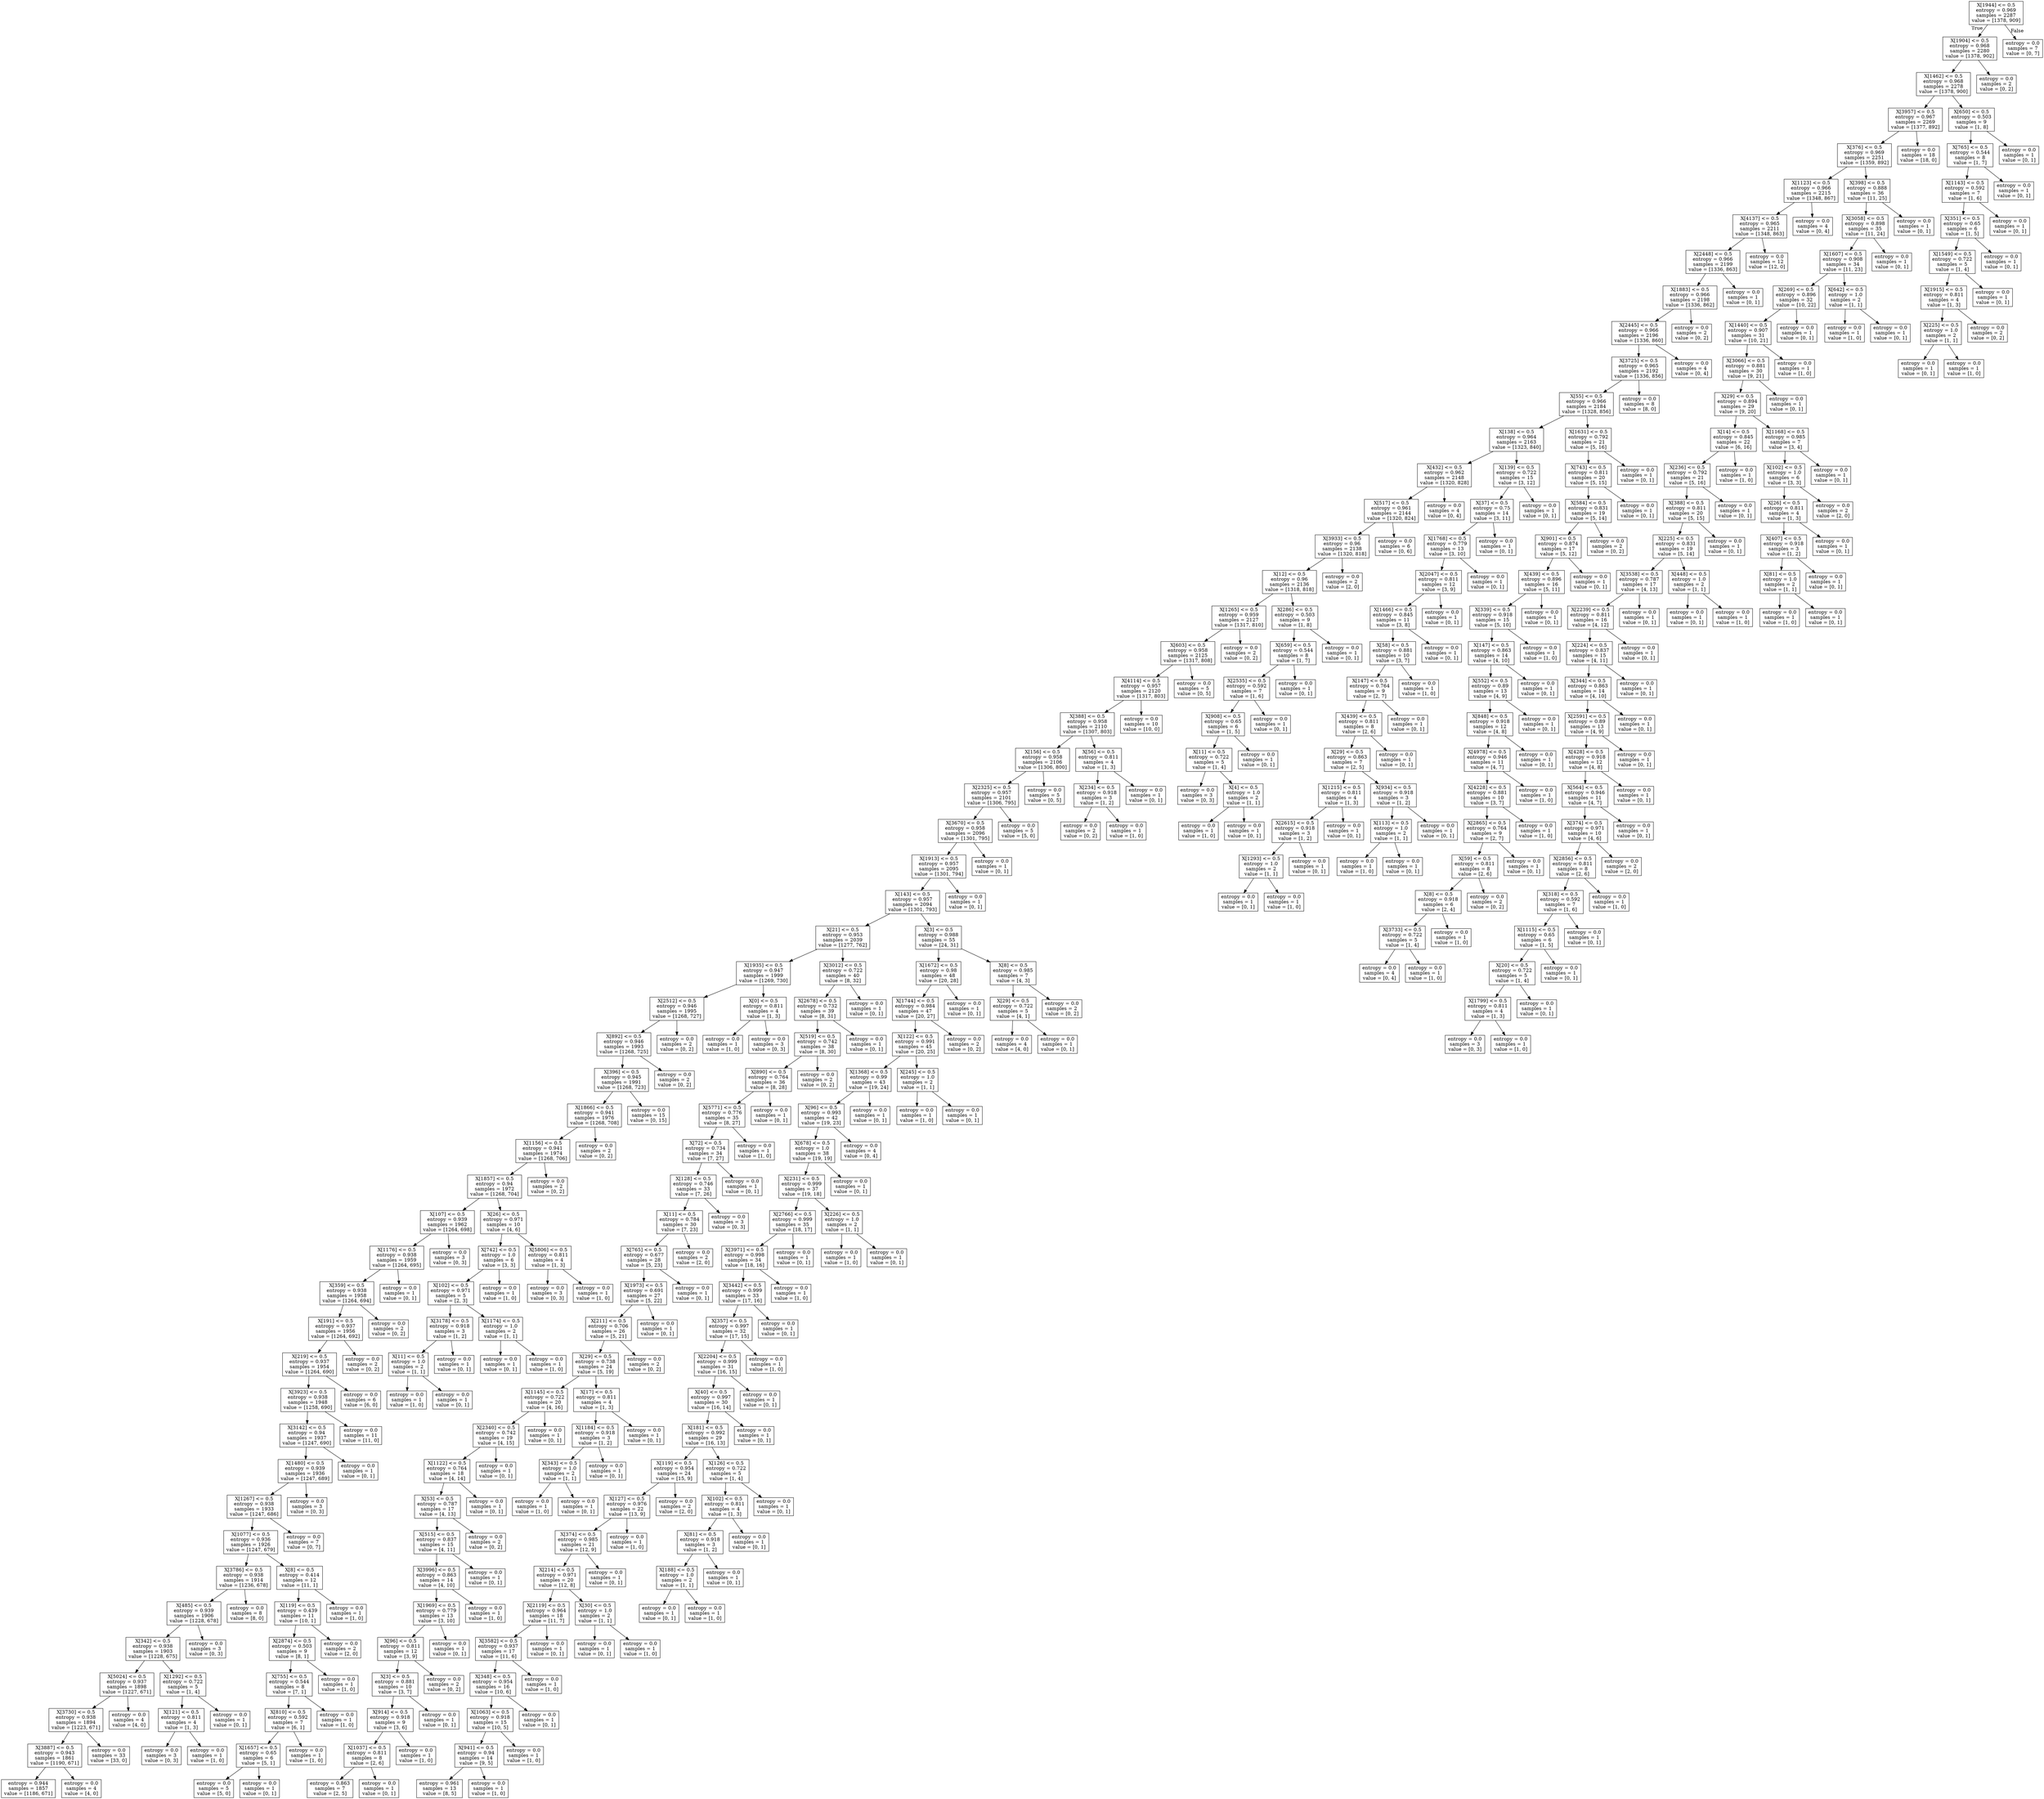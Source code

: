 digraph Tree {
node [shape=box] ;
0 [label="X[1944] <= 0.5\nentropy = 0.969\nsamples = 2287\nvalue = [1378, 909]"] ;
1 [label="X[1904] <= 0.5\nentropy = 0.968\nsamples = 2280\nvalue = [1378, 902]"] ;
0 -> 1 [labeldistance=2.5, labelangle=45, headlabel="True"] ;
2 [label="X[1462] <= 0.5\nentropy = 0.968\nsamples = 2278\nvalue = [1378, 900]"] ;
1 -> 2 ;
3 [label="X[3957] <= 0.5\nentropy = 0.967\nsamples = 2269\nvalue = [1377, 892]"] ;
2 -> 3 ;
4 [label="X[376] <= 0.5\nentropy = 0.969\nsamples = 2251\nvalue = [1359, 892]"] ;
3 -> 4 ;
5 [label="X[1123] <= 0.5\nentropy = 0.966\nsamples = 2215\nvalue = [1348, 867]"] ;
4 -> 5 ;
6 [label="X[4137] <= 0.5\nentropy = 0.965\nsamples = 2211\nvalue = [1348, 863]"] ;
5 -> 6 ;
7 [label="X[2448] <= 0.5\nentropy = 0.966\nsamples = 2199\nvalue = [1336, 863]"] ;
6 -> 7 ;
8 [label="X[1883] <= 0.5\nentropy = 0.966\nsamples = 2198\nvalue = [1336, 862]"] ;
7 -> 8 ;
9 [label="X[2445] <= 0.5\nentropy = 0.966\nsamples = 2196\nvalue = [1336, 860]"] ;
8 -> 9 ;
10 [label="X[3725] <= 0.5\nentropy = 0.965\nsamples = 2192\nvalue = [1336, 856]"] ;
9 -> 10 ;
11 [label="X[55] <= 0.5\nentropy = 0.966\nsamples = 2184\nvalue = [1328, 856]"] ;
10 -> 11 ;
12 [label="X[138] <= 0.5\nentropy = 0.964\nsamples = 2163\nvalue = [1323, 840]"] ;
11 -> 12 ;
13 [label="X[432] <= 0.5\nentropy = 0.962\nsamples = 2148\nvalue = [1320, 828]"] ;
12 -> 13 ;
14 [label="X[517] <= 0.5\nentropy = 0.961\nsamples = 2144\nvalue = [1320, 824]"] ;
13 -> 14 ;
15 [label="X[3933] <= 0.5\nentropy = 0.96\nsamples = 2138\nvalue = [1320, 818]"] ;
14 -> 15 ;
16 [label="X[12] <= 0.5\nentropy = 0.96\nsamples = 2136\nvalue = [1318, 818]"] ;
15 -> 16 ;
17 [label="X[1265] <= 0.5\nentropy = 0.959\nsamples = 2127\nvalue = [1317, 810]"] ;
16 -> 17 ;
18 [label="X[603] <= 0.5\nentropy = 0.958\nsamples = 2125\nvalue = [1317, 808]"] ;
17 -> 18 ;
19 [label="X[4114] <= 0.5\nentropy = 0.957\nsamples = 2120\nvalue = [1317, 803]"] ;
18 -> 19 ;
20 [label="X[388] <= 0.5\nentropy = 0.958\nsamples = 2110\nvalue = [1307, 803]"] ;
19 -> 20 ;
21 [label="X[156] <= 0.5\nentropy = 0.958\nsamples = 2106\nvalue = [1306, 800]"] ;
20 -> 21 ;
22 [label="X[2325] <= 0.5\nentropy = 0.957\nsamples = 2101\nvalue = [1306, 795]"] ;
21 -> 22 ;
23 [label="X[3670] <= 0.5\nentropy = 0.958\nsamples = 2096\nvalue = [1301, 795]"] ;
22 -> 23 ;
24 [label="X[1913] <= 0.5\nentropy = 0.957\nsamples = 2095\nvalue = [1301, 794]"] ;
23 -> 24 ;
25 [label="X[143] <= 0.5\nentropy = 0.957\nsamples = 2094\nvalue = [1301, 793]"] ;
24 -> 25 ;
26 [label="X[21] <= 0.5\nentropy = 0.953\nsamples = 2039\nvalue = [1277, 762]"] ;
25 -> 26 ;
27 [label="X[1935] <= 0.5\nentropy = 0.947\nsamples = 1999\nvalue = [1269, 730]"] ;
26 -> 27 ;
28 [label="X[2512] <= 0.5\nentropy = 0.946\nsamples = 1995\nvalue = [1268, 727]"] ;
27 -> 28 ;
29 [label="X[892] <= 0.5\nentropy = 0.946\nsamples = 1993\nvalue = [1268, 725]"] ;
28 -> 29 ;
30 [label="X[396] <= 0.5\nentropy = 0.945\nsamples = 1991\nvalue = [1268, 723]"] ;
29 -> 30 ;
31 [label="X[1866] <= 0.5\nentropy = 0.941\nsamples = 1976\nvalue = [1268, 708]"] ;
30 -> 31 ;
32 [label="X[1156] <= 0.5\nentropy = 0.941\nsamples = 1974\nvalue = [1268, 706]"] ;
31 -> 32 ;
33 [label="X[1857] <= 0.5\nentropy = 0.94\nsamples = 1972\nvalue = [1268, 704]"] ;
32 -> 33 ;
34 [label="X[107] <= 0.5\nentropy = 0.939\nsamples = 1962\nvalue = [1264, 698]"] ;
33 -> 34 ;
35 [label="X[1176] <= 0.5\nentropy = 0.938\nsamples = 1959\nvalue = [1264, 695]"] ;
34 -> 35 ;
36 [label="X[359] <= 0.5\nentropy = 0.938\nsamples = 1958\nvalue = [1264, 694]"] ;
35 -> 36 ;
37 [label="X[191] <= 0.5\nentropy = 0.937\nsamples = 1956\nvalue = [1264, 692]"] ;
36 -> 37 ;
38 [label="X[219] <= 0.5\nentropy = 0.937\nsamples = 1954\nvalue = [1264, 690]"] ;
37 -> 38 ;
39 [label="X[3923] <= 0.5\nentropy = 0.938\nsamples = 1948\nvalue = [1258, 690]"] ;
38 -> 39 ;
40 [label="X[3142] <= 0.5\nentropy = 0.94\nsamples = 1937\nvalue = [1247, 690]"] ;
39 -> 40 ;
41 [label="X[1480] <= 0.5\nentropy = 0.939\nsamples = 1936\nvalue = [1247, 689]"] ;
40 -> 41 ;
42 [label="X[1267] <= 0.5\nentropy = 0.938\nsamples = 1933\nvalue = [1247, 686]"] ;
41 -> 42 ;
43 [label="X[1077] <= 0.5\nentropy = 0.936\nsamples = 1926\nvalue = [1247, 679]"] ;
42 -> 43 ;
44 [label="X[3786] <= 0.5\nentropy = 0.938\nsamples = 1914\nvalue = [1236, 678]"] ;
43 -> 44 ;
45 [label="X[485] <= 0.5\nentropy = 0.939\nsamples = 1906\nvalue = [1228, 678]"] ;
44 -> 45 ;
46 [label="X[342] <= 0.5\nentropy = 0.938\nsamples = 1903\nvalue = [1228, 675]"] ;
45 -> 46 ;
47 [label="X[5024] <= 0.5\nentropy = 0.937\nsamples = 1898\nvalue = [1227, 671]"] ;
46 -> 47 ;
48 [label="X[3730] <= 0.5\nentropy = 0.938\nsamples = 1894\nvalue = [1223, 671]"] ;
47 -> 48 ;
49 [label="X[3887] <= 0.5\nentropy = 0.943\nsamples = 1861\nvalue = [1190, 671]"] ;
48 -> 49 ;
50 [label="entropy = 0.944\nsamples = 1857\nvalue = [1186, 671]"] ;
49 -> 50 ;
51 [label="entropy = 0.0\nsamples = 4\nvalue = [4, 0]"] ;
49 -> 51 ;
52 [label="entropy = 0.0\nsamples = 33\nvalue = [33, 0]"] ;
48 -> 52 ;
53 [label="entropy = 0.0\nsamples = 4\nvalue = [4, 0]"] ;
47 -> 53 ;
54 [label="X[1292] <= 0.5\nentropy = 0.722\nsamples = 5\nvalue = [1, 4]"] ;
46 -> 54 ;
55 [label="X[121] <= 0.5\nentropy = 0.811\nsamples = 4\nvalue = [1, 3]"] ;
54 -> 55 ;
56 [label="entropy = 0.0\nsamples = 3\nvalue = [0, 3]"] ;
55 -> 56 ;
57 [label="entropy = 0.0\nsamples = 1\nvalue = [1, 0]"] ;
55 -> 57 ;
58 [label="entropy = 0.0\nsamples = 1\nvalue = [0, 1]"] ;
54 -> 58 ;
59 [label="entropy = 0.0\nsamples = 3\nvalue = [0, 3]"] ;
45 -> 59 ;
60 [label="entropy = 0.0\nsamples = 8\nvalue = [8, 0]"] ;
44 -> 60 ;
61 [label="X[8] <= 0.5\nentropy = 0.414\nsamples = 12\nvalue = [11, 1]"] ;
43 -> 61 ;
62 [label="X[119] <= 0.5\nentropy = 0.439\nsamples = 11\nvalue = [10, 1]"] ;
61 -> 62 ;
63 [label="X[2874] <= 0.5\nentropy = 0.503\nsamples = 9\nvalue = [8, 1]"] ;
62 -> 63 ;
64 [label="X[755] <= 0.5\nentropy = 0.544\nsamples = 8\nvalue = [7, 1]"] ;
63 -> 64 ;
65 [label="X[810] <= 0.5\nentropy = 0.592\nsamples = 7\nvalue = [6, 1]"] ;
64 -> 65 ;
66 [label="X[1657] <= 0.5\nentropy = 0.65\nsamples = 6\nvalue = [5, 1]"] ;
65 -> 66 ;
67 [label="entropy = 0.0\nsamples = 5\nvalue = [5, 0]"] ;
66 -> 67 ;
68 [label="entropy = 0.0\nsamples = 1\nvalue = [0, 1]"] ;
66 -> 68 ;
69 [label="entropy = 0.0\nsamples = 1\nvalue = [1, 0]"] ;
65 -> 69 ;
70 [label="entropy = 0.0\nsamples = 1\nvalue = [1, 0]"] ;
64 -> 70 ;
71 [label="entropy = 0.0\nsamples = 1\nvalue = [1, 0]"] ;
63 -> 71 ;
72 [label="entropy = 0.0\nsamples = 2\nvalue = [2, 0]"] ;
62 -> 72 ;
73 [label="entropy = 0.0\nsamples = 1\nvalue = [1, 0]"] ;
61 -> 73 ;
74 [label="entropy = 0.0\nsamples = 7\nvalue = [0, 7]"] ;
42 -> 74 ;
75 [label="entropy = 0.0\nsamples = 3\nvalue = [0, 3]"] ;
41 -> 75 ;
76 [label="entropy = 0.0\nsamples = 1\nvalue = [0, 1]"] ;
40 -> 76 ;
77 [label="entropy = 0.0\nsamples = 11\nvalue = [11, 0]"] ;
39 -> 77 ;
78 [label="entropy = 0.0\nsamples = 6\nvalue = [6, 0]"] ;
38 -> 78 ;
79 [label="entropy = 0.0\nsamples = 2\nvalue = [0, 2]"] ;
37 -> 79 ;
80 [label="entropy = 0.0\nsamples = 2\nvalue = [0, 2]"] ;
36 -> 80 ;
81 [label="entropy = 0.0\nsamples = 1\nvalue = [0, 1]"] ;
35 -> 81 ;
82 [label="entropy = 0.0\nsamples = 3\nvalue = [0, 3]"] ;
34 -> 82 ;
83 [label="X[26] <= 0.5\nentropy = 0.971\nsamples = 10\nvalue = [4, 6]"] ;
33 -> 83 ;
84 [label="X[742] <= 0.5\nentropy = 1.0\nsamples = 6\nvalue = [3, 3]"] ;
83 -> 84 ;
85 [label="X[102] <= 0.5\nentropy = 0.971\nsamples = 5\nvalue = [2, 3]"] ;
84 -> 85 ;
86 [label="X[3178] <= 0.5\nentropy = 0.918\nsamples = 3\nvalue = [1, 2]"] ;
85 -> 86 ;
87 [label="X[11] <= 0.5\nentropy = 1.0\nsamples = 2\nvalue = [1, 1]"] ;
86 -> 87 ;
88 [label="entropy = 0.0\nsamples = 1\nvalue = [1, 0]"] ;
87 -> 88 ;
89 [label="entropy = 0.0\nsamples = 1\nvalue = [0, 1]"] ;
87 -> 89 ;
90 [label="entropy = 0.0\nsamples = 1\nvalue = [0, 1]"] ;
86 -> 90 ;
91 [label="X[1174] <= 0.5\nentropy = 1.0\nsamples = 2\nvalue = [1, 1]"] ;
85 -> 91 ;
92 [label="entropy = 0.0\nsamples = 1\nvalue = [0, 1]"] ;
91 -> 92 ;
93 [label="entropy = 0.0\nsamples = 1\nvalue = [1, 0]"] ;
91 -> 93 ;
94 [label="entropy = 0.0\nsamples = 1\nvalue = [1, 0]"] ;
84 -> 94 ;
95 [label="X[5806] <= 0.5\nentropy = 0.811\nsamples = 4\nvalue = [1, 3]"] ;
83 -> 95 ;
96 [label="entropy = 0.0\nsamples = 3\nvalue = [0, 3]"] ;
95 -> 96 ;
97 [label="entropy = 0.0\nsamples = 1\nvalue = [1, 0]"] ;
95 -> 97 ;
98 [label="entropy = 0.0\nsamples = 2\nvalue = [0, 2]"] ;
32 -> 98 ;
99 [label="entropy = 0.0\nsamples = 2\nvalue = [0, 2]"] ;
31 -> 99 ;
100 [label="entropy = 0.0\nsamples = 15\nvalue = [0, 15]"] ;
30 -> 100 ;
101 [label="entropy = 0.0\nsamples = 2\nvalue = [0, 2]"] ;
29 -> 101 ;
102 [label="entropy = 0.0\nsamples = 2\nvalue = [0, 2]"] ;
28 -> 102 ;
103 [label="X[0] <= 0.5\nentropy = 0.811\nsamples = 4\nvalue = [1, 3]"] ;
27 -> 103 ;
104 [label="entropy = 0.0\nsamples = 1\nvalue = [1, 0]"] ;
103 -> 104 ;
105 [label="entropy = 0.0\nsamples = 3\nvalue = [0, 3]"] ;
103 -> 105 ;
106 [label="X[3012] <= 0.5\nentropy = 0.722\nsamples = 40\nvalue = [8, 32]"] ;
26 -> 106 ;
107 [label="X[2678] <= 0.5\nentropy = 0.732\nsamples = 39\nvalue = [8, 31]"] ;
106 -> 107 ;
108 [label="X[519] <= 0.5\nentropy = 0.742\nsamples = 38\nvalue = [8, 30]"] ;
107 -> 108 ;
109 [label="X[890] <= 0.5\nentropy = 0.764\nsamples = 36\nvalue = [8, 28]"] ;
108 -> 109 ;
110 [label="X[5771] <= 0.5\nentropy = 0.776\nsamples = 35\nvalue = [8, 27]"] ;
109 -> 110 ;
111 [label="X[72] <= 0.5\nentropy = 0.734\nsamples = 34\nvalue = [7, 27]"] ;
110 -> 111 ;
112 [label="X[128] <= 0.5\nentropy = 0.746\nsamples = 33\nvalue = [7, 26]"] ;
111 -> 112 ;
113 [label="X[11] <= 0.5\nentropy = 0.784\nsamples = 30\nvalue = [7, 23]"] ;
112 -> 113 ;
114 [label="X[765] <= 0.5\nentropy = 0.677\nsamples = 28\nvalue = [5, 23]"] ;
113 -> 114 ;
115 [label="X[1973] <= 0.5\nentropy = 0.691\nsamples = 27\nvalue = [5, 22]"] ;
114 -> 115 ;
116 [label="X[211] <= 0.5\nentropy = 0.706\nsamples = 26\nvalue = [5, 21]"] ;
115 -> 116 ;
117 [label="X[29] <= 0.5\nentropy = 0.738\nsamples = 24\nvalue = [5, 19]"] ;
116 -> 117 ;
118 [label="X[1145] <= 0.5\nentropy = 0.722\nsamples = 20\nvalue = [4, 16]"] ;
117 -> 118 ;
119 [label="X[2340] <= 0.5\nentropy = 0.742\nsamples = 19\nvalue = [4, 15]"] ;
118 -> 119 ;
120 [label="X[1122] <= 0.5\nentropy = 0.764\nsamples = 18\nvalue = [4, 14]"] ;
119 -> 120 ;
121 [label="X[53] <= 0.5\nentropy = 0.787\nsamples = 17\nvalue = [4, 13]"] ;
120 -> 121 ;
122 [label="X[515] <= 0.5\nentropy = 0.837\nsamples = 15\nvalue = [4, 11]"] ;
121 -> 122 ;
123 [label="X[3996] <= 0.5\nentropy = 0.863\nsamples = 14\nvalue = [4, 10]"] ;
122 -> 123 ;
124 [label="X[1969] <= 0.5\nentropy = 0.779\nsamples = 13\nvalue = [3, 10]"] ;
123 -> 124 ;
125 [label="X[96] <= 0.5\nentropy = 0.811\nsamples = 12\nvalue = [3, 9]"] ;
124 -> 125 ;
126 [label="X[3] <= 0.5\nentropy = 0.881\nsamples = 10\nvalue = [3, 7]"] ;
125 -> 126 ;
127 [label="X[914] <= 0.5\nentropy = 0.918\nsamples = 9\nvalue = [3, 6]"] ;
126 -> 127 ;
128 [label="X[1037] <= 0.5\nentropy = 0.811\nsamples = 8\nvalue = [2, 6]"] ;
127 -> 128 ;
129 [label="entropy = 0.863\nsamples = 7\nvalue = [2, 5]"] ;
128 -> 129 ;
130 [label="entropy = 0.0\nsamples = 1\nvalue = [0, 1]"] ;
128 -> 130 ;
131 [label="entropy = 0.0\nsamples = 1\nvalue = [1, 0]"] ;
127 -> 131 ;
132 [label="entropy = 0.0\nsamples = 1\nvalue = [0, 1]"] ;
126 -> 132 ;
133 [label="entropy = 0.0\nsamples = 2\nvalue = [0, 2]"] ;
125 -> 133 ;
134 [label="entropy = 0.0\nsamples = 1\nvalue = [0, 1]"] ;
124 -> 134 ;
135 [label="entropy = 0.0\nsamples = 1\nvalue = [1, 0]"] ;
123 -> 135 ;
136 [label="entropy = 0.0\nsamples = 1\nvalue = [0, 1]"] ;
122 -> 136 ;
137 [label="entropy = 0.0\nsamples = 2\nvalue = [0, 2]"] ;
121 -> 137 ;
138 [label="entropy = 0.0\nsamples = 1\nvalue = [0, 1]"] ;
120 -> 138 ;
139 [label="entropy = 0.0\nsamples = 1\nvalue = [0, 1]"] ;
119 -> 139 ;
140 [label="entropy = 0.0\nsamples = 1\nvalue = [0, 1]"] ;
118 -> 140 ;
141 [label="X[17] <= 0.5\nentropy = 0.811\nsamples = 4\nvalue = [1, 3]"] ;
117 -> 141 ;
142 [label="X[1184] <= 0.5\nentropy = 0.918\nsamples = 3\nvalue = [1, 2]"] ;
141 -> 142 ;
143 [label="X[343] <= 0.5\nentropy = 1.0\nsamples = 2\nvalue = [1, 1]"] ;
142 -> 143 ;
144 [label="entropy = 0.0\nsamples = 1\nvalue = [1, 0]"] ;
143 -> 144 ;
145 [label="entropy = 0.0\nsamples = 1\nvalue = [0, 1]"] ;
143 -> 145 ;
146 [label="entropy = 0.0\nsamples = 1\nvalue = [0, 1]"] ;
142 -> 146 ;
147 [label="entropy = 0.0\nsamples = 1\nvalue = [0, 1]"] ;
141 -> 147 ;
148 [label="entropy = 0.0\nsamples = 2\nvalue = [0, 2]"] ;
116 -> 148 ;
149 [label="entropy = 0.0\nsamples = 1\nvalue = [0, 1]"] ;
115 -> 149 ;
150 [label="entropy = 0.0\nsamples = 1\nvalue = [0, 1]"] ;
114 -> 150 ;
151 [label="entropy = 0.0\nsamples = 2\nvalue = [2, 0]"] ;
113 -> 151 ;
152 [label="entropy = 0.0\nsamples = 3\nvalue = [0, 3]"] ;
112 -> 152 ;
153 [label="entropy = 0.0\nsamples = 1\nvalue = [0, 1]"] ;
111 -> 153 ;
154 [label="entropy = 0.0\nsamples = 1\nvalue = [1, 0]"] ;
110 -> 154 ;
155 [label="entropy = 0.0\nsamples = 1\nvalue = [0, 1]"] ;
109 -> 155 ;
156 [label="entropy = 0.0\nsamples = 2\nvalue = [0, 2]"] ;
108 -> 156 ;
157 [label="entropy = 0.0\nsamples = 1\nvalue = [0, 1]"] ;
107 -> 157 ;
158 [label="entropy = 0.0\nsamples = 1\nvalue = [0, 1]"] ;
106 -> 158 ;
159 [label="X[3] <= 0.5\nentropy = 0.988\nsamples = 55\nvalue = [24, 31]"] ;
25 -> 159 ;
160 [label="X[1672] <= 0.5\nentropy = 0.98\nsamples = 48\nvalue = [20, 28]"] ;
159 -> 160 ;
161 [label="X[1744] <= 0.5\nentropy = 0.984\nsamples = 47\nvalue = [20, 27]"] ;
160 -> 161 ;
162 [label="X[122] <= 0.5\nentropy = 0.991\nsamples = 45\nvalue = [20, 25]"] ;
161 -> 162 ;
163 [label="X[1368] <= 0.5\nentropy = 0.99\nsamples = 43\nvalue = [19, 24]"] ;
162 -> 163 ;
164 [label="X[96] <= 0.5\nentropy = 0.993\nsamples = 42\nvalue = [19, 23]"] ;
163 -> 164 ;
165 [label="X[678] <= 0.5\nentropy = 1.0\nsamples = 38\nvalue = [19, 19]"] ;
164 -> 165 ;
166 [label="X[231] <= 0.5\nentropy = 0.999\nsamples = 37\nvalue = [19, 18]"] ;
165 -> 166 ;
167 [label="X[2766] <= 0.5\nentropy = 0.999\nsamples = 35\nvalue = [18, 17]"] ;
166 -> 167 ;
168 [label="X[3971] <= 0.5\nentropy = 0.998\nsamples = 34\nvalue = [18, 16]"] ;
167 -> 168 ;
169 [label="X[3442] <= 0.5\nentropy = 0.999\nsamples = 33\nvalue = [17, 16]"] ;
168 -> 169 ;
170 [label="X[357] <= 0.5\nentropy = 0.997\nsamples = 32\nvalue = [17, 15]"] ;
169 -> 170 ;
171 [label="X[2204] <= 0.5\nentropy = 0.999\nsamples = 31\nvalue = [16, 15]"] ;
170 -> 171 ;
172 [label="X[40] <= 0.5\nentropy = 0.997\nsamples = 30\nvalue = [16, 14]"] ;
171 -> 172 ;
173 [label="X[181] <= 0.5\nentropy = 0.992\nsamples = 29\nvalue = [16, 13]"] ;
172 -> 173 ;
174 [label="X[119] <= 0.5\nentropy = 0.954\nsamples = 24\nvalue = [15, 9]"] ;
173 -> 174 ;
175 [label="X[127] <= 0.5\nentropy = 0.976\nsamples = 22\nvalue = [13, 9]"] ;
174 -> 175 ;
176 [label="X[374] <= 0.5\nentropy = 0.985\nsamples = 21\nvalue = [12, 9]"] ;
175 -> 176 ;
177 [label="X[214] <= 0.5\nentropy = 0.971\nsamples = 20\nvalue = [12, 8]"] ;
176 -> 177 ;
178 [label="X[2119] <= 0.5\nentropy = 0.964\nsamples = 18\nvalue = [11, 7]"] ;
177 -> 178 ;
179 [label="X[3582] <= 0.5\nentropy = 0.937\nsamples = 17\nvalue = [11, 6]"] ;
178 -> 179 ;
180 [label="X[348] <= 0.5\nentropy = 0.954\nsamples = 16\nvalue = [10, 6]"] ;
179 -> 180 ;
181 [label="X[1063] <= 0.5\nentropy = 0.918\nsamples = 15\nvalue = [10, 5]"] ;
180 -> 181 ;
182 [label="X[941] <= 0.5\nentropy = 0.94\nsamples = 14\nvalue = [9, 5]"] ;
181 -> 182 ;
183 [label="entropy = 0.961\nsamples = 13\nvalue = [8, 5]"] ;
182 -> 183 ;
184 [label="entropy = 0.0\nsamples = 1\nvalue = [1, 0]"] ;
182 -> 184 ;
185 [label="entropy = 0.0\nsamples = 1\nvalue = [1, 0]"] ;
181 -> 185 ;
186 [label="entropy = 0.0\nsamples = 1\nvalue = [0, 1]"] ;
180 -> 186 ;
187 [label="entropy = 0.0\nsamples = 1\nvalue = [1, 0]"] ;
179 -> 187 ;
188 [label="entropy = 0.0\nsamples = 1\nvalue = [0, 1]"] ;
178 -> 188 ;
189 [label="X[30] <= 0.5\nentropy = 1.0\nsamples = 2\nvalue = [1, 1]"] ;
177 -> 189 ;
190 [label="entropy = 0.0\nsamples = 1\nvalue = [0, 1]"] ;
189 -> 190 ;
191 [label="entropy = 0.0\nsamples = 1\nvalue = [1, 0]"] ;
189 -> 191 ;
192 [label="entropy = 0.0\nsamples = 1\nvalue = [0, 1]"] ;
176 -> 192 ;
193 [label="entropy = 0.0\nsamples = 1\nvalue = [1, 0]"] ;
175 -> 193 ;
194 [label="entropy = 0.0\nsamples = 2\nvalue = [2, 0]"] ;
174 -> 194 ;
195 [label="X[126] <= 0.5\nentropy = 0.722\nsamples = 5\nvalue = [1, 4]"] ;
173 -> 195 ;
196 [label="X[102] <= 0.5\nentropy = 0.811\nsamples = 4\nvalue = [1, 3]"] ;
195 -> 196 ;
197 [label="X[81] <= 0.5\nentropy = 0.918\nsamples = 3\nvalue = [1, 2]"] ;
196 -> 197 ;
198 [label="X[188] <= 0.5\nentropy = 1.0\nsamples = 2\nvalue = [1, 1]"] ;
197 -> 198 ;
199 [label="entropy = 0.0\nsamples = 1\nvalue = [0, 1]"] ;
198 -> 199 ;
200 [label="entropy = 0.0\nsamples = 1\nvalue = [1, 0]"] ;
198 -> 200 ;
201 [label="entropy = 0.0\nsamples = 1\nvalue = [0, 1]"] ;
197 -> 201 ;
202 [label="entropy = 0.0\nsamples = 1\nvalue = [0, 1]"] ;
196 -> 202 ;
203 [label="entropy = 0.0\nsamples = 1\nvalue = [0, 1]"] ;
195 -> 203 ;
204 [label="entropy = 0.0\nsamples = 1\nvalue = [0, 1]"] ;
172 -> 204 ;
205 [label="entropy = 0.0\nsamples = 1\nvalue = [0, 1]"] ;
171 -> 205 ;
206 [label="entropy = 0.0\nsamples = 1\nvalue = [1, 0]"] ;
170 -> 206 ;
207 [label="entropy = 0.0\nsamples = 1\nvalue = [0, 1]"] ;
169 -> 207 ;
208 [label="entropy = 0.0\nsamples = 1\nvalue = [1, 0]"] ;
168 -> 208 ;
209 [label="entropy = 0.0\nsamples = 1\nvalue = [0, 1]"] ;
167 -> 209 ;
210 [label="X[226] <= 0.5\nentropy = 1.0\nsamples = 2\nvalue = [1, 1]"] ;
166 -> 210 ;
211 [label="entropy = 0.0\nsamples = 1\nvalue = [1, 0]"] ;
210 -> 211 ;
212 [label="entropy = 0.0\nsamples = 1\nvalue = [0, 1]"] ;
210 -> 212 ;
213 [label="entropy = 0.0\nsamples = 1\nvalue = [0, 1]"] ;
165 -> 213 ;
214 [label="entropy = 0.0\nsamples = 4\nvalue = [0, 4]"] ;
164 -> 214 ;
215 [label="entropy = 0.0\nsamples = 1\nvalue = [0, 1]"] ;
163 -> 215 ;
216 [label="X[245] <= 0.5\nentropy = 1.0\nsamples = 2\nvalue = [1, 1]"] ;
162 -> 216 ;
217 [label="entropy = 0.0\nsamples = 1\nvalue = [1, 0]"] ;
216 -> 217 ;
218 [label="entropy = 0.0\nsamples = 1\nvalue = [0, 1]"] ;
216 -> 218 ;
219 [label="entropy = 0.0\nsamples = 2\nvalue = [0, 2]"] ;
161 -> 219 ;
220 [label="entropy = 0.0\nsamples = 1\nvalue = [0, 1]"] ;
160 -> 220 ;
221 [label="X[8] <= 0.5\nentropy = 0.985\nsamples = 7\nvalue = [4, 3]"] ;
159 -> 221 ;
222 [label="X[29] <= 0.5\nentropy = 0.722\nsamples = 5\nvalue = [4, 1]"] ;
221 -> 222 ;
223 [label="entropy = 0.0\nsamples = 4\nvalue = [4, 0]"] ;
222 -> 223 ;
224 [label="entropy = 0.0\nsamples = 1\nvalue = [0, 1]"] ;
222 -> 224 ;
225 [label="entropy = 0.0\nsamples = 2\nvalue = [0, 2]"] ;
221 -> 225 ;
226 [label="entropy = 0.0\nsamples = 1\nvalue = [0, 1]"] ;
24 -> 226 ;
227 [label="entropy = 0.0\nsamples = 1\nvalue = [0, 1]"] ;
23 -> 227 ;
228 [label="entropy = 0.0\nsamples = 5\nvalue = [5, 0]"] ;
22 -> 228 ;
229 [label="entropy = 0.0\nsamples = 5\nvalue = [0, 5]"] ;
21 -> 229 ;
230 [label="X[56] <= 0.5\nentropy = 0.811\nsamples = 4\nvalue = [1, 3]"] ;
20 -> 230 ;
231 [label="X[234] <= 0.5\nentropy = 0.918\nsamples = 3\nvalue = [1, 2]"] ;
230 -> 231 ;
232 [label="entropy = 0.0\nsamples = 2\nvalue = [0, 2]"] ;
231 -> 232 ;
233 [label="entropy = 0.0\nsamples = 1\nvalue = [1, 0]"] ;
231 -> 233 ;
234 [label="entropy = 0.0\nsamples = 1\nvalue = [0, 1]"] ;
230 -> 234 ;
235 [label="entropy = 0.0\nsamples = 10\nvalue = [10, 0]"] ;
19 -> 235 ;
236 [label="entropy = 0.0\nsamples = 5\nvalue = [0, 5]"] ;
18 -> 236 ;
237 [label="entropy = 0.0\nsamples = 2\nvalue = [0, 2]"] ;
17 -> 237 ;
238 [label="X[286] <= 0.5\nentropy = 0.503\nsamples = 9\nvalue = [1, 8]"] ;
16 -> 238 ;
239 [label="X[659] <= 0.5\nentropy = 0.544\nsamples = 8\nvalue = [1, 7]"] ;
238 -> 239 ;
240 [label="X[2535] <= 0.5\nentropy = 0.592\nsamples = 7\nvalue = [1, 6]"] ;
239 -> 240 ;
241 [label="X[908] <= 0.5\nentropy = 0.65\nsamples = 6\nvalue = [1, 5]"] ;
240 -> 241 ;
242 [label="X[11] <= 0.5\nentropy = 0.722\nsamples = 5\nvalue = [1, 4]"] ;
241 -> 242 ;
243 [label="entropy = 0.0\nsamples = 3\nvalue = [0, 3]"] ;
242 -> 243 ;
244 [label="X[4] <= 0.5\nentropy = 1.0\nsamples = 2\nvalue = [1, 1]"] ;
242 -> 244 ;
245 [label="entropy = 0.0\nsamples = 1\nvalue = [1, 0]"] ;
244 -> 245 ;
246 [label="entropy = 0.0\nsamples = 1\nvalue = [0, 1]"] ;
244 -> 246 ;
247 [label="entropy = 0.0\nsamples = 1\nvalue = [0, 1]"] ;
241 -> 247 ;
248 [label="entropy = 0.0\nsamples = 1\nvalue = [0, 1]"] ;
240 -> 248 ;
249 [label="entropy = 0.0\nsamples = 1\nvalue = [0, 1]"] ;
239 -> 249 ;
250 [label="entropy = 0.0\nsamples = 1\nvalue = [0, 1]"] ;
238 -> 250 ;
251 [label="entropy = 0.0\nsamples = 2\nvalue = [2, 0]"] ;
15 -> 251 ;
252 [label="entropy = 0.0\nsamples = 6\nvalue = [0, 6]"] ;
14 -> 252 ;
253 [label="entropy = 0.0\nsamples = 4\nvalue = [0, 4]"] ;
13 -> 253 ;
254 [label="X[139] <= 0.5\nentropy = 0.722\nsamples = 15\nvalue = [3, 12]"] ;
12 -> 254 ;
255 [label="X[37] <= 0.5\nentropy = 0.75\nsamples = 14\nvalue = [3, 11]"] ;
254 -> 255 ;
256 [label="X[1768] <= 0.5\nentropy = 0.779\nsamples = 13\nvalue = [3, 10]"] ;
255 -> 256 ;
257 [label="X[2047] <= 0.5\nentropy = 0.811\nsamples = 12\nvalue = [3, 9]"] ;
256 -> 257 ;
258 [label="X[1466] <= 0.5\nentropy = 0.845\nsamples = 11\nvalue = [3, 8]"] ;
257 -> 258 ;
259 [label="X[58] <= 0.5\nentropy = 0.881\nsamples = 10\nvalue = [3, 7]"] ;
258 -> 259 ;
260 [label="X[147] <= 0.5\nentropy = 0.764\nsamples = 9\nvalue = [2, 7]"] ;
259 -> 260 ;
261 [label="X[439] <= 0.5\nentropy = 0.811\nsamples = 8\nvalue = [2, 6]"] ;
260 -> 261 ;
262 [label="X[29] <= 0.5\nentropy = 0.863\nsamples = 7\nvalue = [2, 5]"] ;
261 -> 262 ;
263 [label="X[1215] <= 0.5\nentropy = 0.811\nsamples = 4\nvalue = [1, 3]"] ;
262 -> 263 ;
264 [label="X[2615] <= 0.5\nentropy = 0.918\nsamples = 3\nvalue = [1, 2]"] ;
263 -> 264 ;
265 [label="X[1293] <= 0.5\nentropy = 1.0\nsamples = 2\nvalue = [1, 1]"] ;
264 -> 265 ;
266 [label="entropy = 0.0\nsamples = 1\nvalue = [0, 1]"] ;
265 -> 266 ;
267 [label="entropy = 0.0\nsamples = 1\nvalue = [1, 0]"] ;
265 -> 267 ;
268 [label="entropy = 0.0\nsamples = 1\nvalue = [0, 1]"] ;
264 -> 268 ;
269 [label="entropy = 0.0\nsamples = 1\nvalue = [0, 1]"] ;
263 -> 269 ;
270 [label="X[934] <= 0.5\nentropy = 0.918\nsamples = 3\nvalue = [1, 2]"] ;
262 -> 270 ;
271 [label="X[113] <= 0.5\nentropy = 1.0\nsamples = 2\nvalue = [1, 1]"] ;
270 -> 271 ;
272 [label="entropy = 0.0\nsamples = 1\nvalue = [1, 0]"] ;
271 -> 272 ;
273 [label="entropy = 0.0\nsamples = 1\nvalue = [0, 1]"] ;
271 -> 273 ;
274 [label="entropy = 0.0\nsamples = 1\nvalue = [0, 1]"] ;
270 -> 274 ;
275 [label="entropy = 0.0\nsamples = 1\nvalue = [0, 1]"] ;
261 -> 275 ;
276 [label="entropy = 0.0\nsamples = 1\nvalue = [0, 1]"] ;
260 -> 276 ;
277 [label="entropy = 0.0\nsamples = 1\nvalue = [1, 0]"] ;
259 -> 277 ;
278 [label="entropy = 0.0\nsamples = 1\nvalue = [0, 1]"] ;
258 -> 278 ;
279 [label="entropy = 0.0\nsamples = 1\nvalue = [0, 1]"] ;
257 -> 279 ;
280 [label="entropy = 0.0\nsamples = 1\nvalue = [0, 1]"] ;
256 -> 280 ;
281 [label="entropy = 0.0\nsamples = 1\nvalue = [0, 1]"] ;
255 -> 281 ;
282 [label="entropy = 0.0\nsamples = 1\nvalue = [0, 1]"] ;
254 -> 282 ;
283 [label="X[1631] <= 0.5\nentropy = 0.792\nsamples = 21\nvalue = [5, 16]"] ;
11 -> 283 ;
284 [label="X[743] <= 0.5\nentropy = 0.811\nsamples = 20\nvalue = [5, 15]"] ;
283 -> 284 ;
285 [label="X[584] <= 0.5\nentropy = 0.831\nsamples = 19\nvalue = [5, 14]"] ;
284 -> 285 ;
286 [label="X[901] <= 0.5\nentropy = 0.874\nsamples = 17\nvalue = [5, 12]"] ;
285 -> 286 ;
287 [label="X[439] <= 0.5\nentropy = 0.896\nsamples = 16\nvalue = [5, 11]"] ;
286 -> 287 ;
288 [label="X[339] <= 0.5\nentropy = 0.918\nsamples = 15\nvalue = [5, 10]"] ;
287 -> 288 ;
289 [label="X[147] <= 0.5\nentropy = 0.863\nsamples = 14\nvalue = [4, 10]"] ;
288 -> 289 ;
290 [label="X[552] <= 0.5\nentropy = 0.89\nsamples = 13\nvalue = [4, 9]"] ;
289 -> 290 ;
291 [label="X[848] <= 0.5\nentropy = 0.918\nsamples = 12\nvalue = [4, 8]"] ;
290 -> 291 ;
292 [label="X[4978] <= 0.5\nentropy = 0.946\nsamples = 11\nvalue = [4, 7]"] ;
291 -> 292 ;
293 [label="X[4228] <= 0.5\nentropy = 0.881\nsamples = 10\nvalue = [3, 7]"] ;
292 -> 293 ;
294 [label="X[2865] <= 0.5\nentropy = 0.764\nsamples = 9\nvalue = [2, 7]"] ;
293 -> 294 ;
295 [label="X[59] <= 0.5\nentropy = 0.811\nsamples = 8\nvalue = [2, 6]"] ;
294 -> 295 ;
296 [label="X[8] <= 0.5\nentropy = 0.918\nsamples = 6\nvalue = [2, 4]"] ;
295 -> 296 ;
297 [label="X[3733] <= 0.5\nentropy = 0.722\nsamples = 5\nvalue = [1, 4]"] ;
296 -> 297 ;
298 [label="entropy = 0.0\nsamples = 4\nvalue = [0, 4]"] ;
297 -> 298 ;
299 [label="entropy = 0.0\nsamples = 1\nvalue = [1, 0]"] ;
297 -> 299 ;
300 [label="entropy = 0.0\nsamples = 1\nvalue = [1, 0]"] ;
296 -> 300 ;
301 [label="entropy = 0.0\nsamples = 2\nvalue = [0, 2]"] ;
295 -> 301 ;
302 [label="entropy = 0.0\nsamples = 1\nvalue = [0, 1]"] ;
294 -> 302 ;
303 [label="entropy = 0.0\nsamples = 1\nvalue = [1, 0]"] ;
293 -> 303 ;
304 [label="entropy = 0.0\nsamples = 1\nvalue = [1, 0]"] ;
292 -> 304 ;
305 [label="entropy = 0.0\nsamples = 1\nvalue = [0, 1]"] ;
291 -> 305 ;
306 [label="entropy = 0.0\nsamples = 1\nvalue = [0, 1]"] ;
290 -> 306 ;
307 [label="entropy = 0.0\nsamples = 1\nvalue = [0, 1]"] ;
289 -> 307 ;
308 [label="entropy = 0.0\nsamples = 1\nvalue = [1, 0]"] ;
288 -> 308 ;
309 [label="entropy = 0.0\nsamples = 1\nvalue = [0, 1]"] ;
287 -> 309 ;
310 [label="entropy = 0.0\nsamples = 1\nvalue = [0, 1]"] ;
286 -> 310 ;
311 [label="entropy = 0.0\nsamples = 2\nvalue = [0, 2]"] ;
285 -> 311 ;
312 [label="entropy = 0.0\nsamples = 1\nvalue = [0, 1]"] ;
284 -> 312 ;
313 [label="entropy = 0.0\nsamples = 1\nvalue = [0, 1]"] ;
283 -> 313 ;
314 [label="entropy = 0.0\nsamples = 8\nvalue = [8, 0]"] ;
10 -> 314 ;
315 [label="entropy = 0.0\nsamples = 4\nvalue = [0, 4]"] ;
9 -> 315 ;
316 [label="entropy = 0.0\nsamples = 2\nvalue = [0, 2]"] ;
8 -> 316 ;
317 [label="entropy = 0.0\nsamples = 1\nvalue = [0, 1]"] ;
7 -> 317 ;
318 [label="entropy = 0.0\nsamples = 12\nvalue = [12, 0]"] ;
6 -> 318 ;
319 [label="entropy = 0.0\nsamples = 4\nvalue = [0, 4]"] ;
5 -> 319 ;
320 [label="X[398] <= 0.5\nentropy = 0.888\nsamples = 36\nvalue = [11, 25]"] ;
4 -> 320 ;
321 [label="X[3058] <= 0.5\nentropy = 0.898\nsamples = 35\nvalue = [11, 24]"] ;
320 -> 321 ;
322 [label="X[1607] <= 0.5\nentropy = 0.908\nsamples = 34\nvalue = [11, 23]"] ;
321 -> 322 ;
323 [label="X[269] <= 0.5\nentropy = 0.896\nsamples = 32\nvalue = [10, 22]"] ;
322 -> 323 ;
324 [label="X[1440] <= 0.5\nentropy = 0.907\nsamples = 31\nvalue = [10, 21]"] ;
323 -> 324 ;
325 [label="X[3066] <= 0.5\nentropy = 0.881\nsamples = 30\nvalue = [9, 21]"] ;
324 -> 325 ;
326 [label="X[29] <= 0.5\nentropy = 0.894\nsamples = 29\nvalue = [9, 20]"] ;
325 -> 326 ;
327 [label="X[14] <= 0.5\nentropy = 0.845\nsamples = 22\nvalue = [6, 16]"] ;
326 -> 327 ;
328 [label="X[236] <= 0.5\nentropy = 0.792\nsamples = 21\nvalue = [5, 16]"] ;
327 -> 328 ;
329 [label="X[388] <= 0.5\nentropy = 0.811\nsamples = 20\nvalue = [5, 15]"] ;
328 -> 329 ;
330 [label="X[225] <= 0.5\nentropy = 0.831\nsamples = 19\nvalue = [5, 14]"] ;
329 -> 330 ;
331 [label="X[3538] <= 0.5\nentropy = 0.787\nsamples = 17\nvalue = [4, 13]"] ;
330 -> 331 ;
332 [label="X[2239] <= 0.5\nentropy = 0.811\nsamples = 16\nvalue = [4, 12]"] ;
331 -> 332 ;
333 [label="X[224] <= 0.5\nentropy = 0.837\nsamples = 15\nvalue = [4, 11]"] ;
332 -> 333 ;
334 [label="X[344] <= 0.5\nentropy = 0.863\nsamples = 14\nvalue = [4, 10]"] ;
333 -> 334 ;
335 [label="X[2591] <= 0.5\nentropy = 0.89\nsamples = 13\nvalue = [4, 9]"] ;
334 -> 335 ;
336 [label="X[428] <= 0.5\nentropy = 0.918\nsamples = 12\nvalue = [4, 8]"] ;
335 -> 336 ;
337 [label="X[564] <= 0.5\nentropy = 0.946\nsamples = 11\nvalue = [4, 7]"] ;
336 -> 337 ;
338 [label="X[374] <= 0.5\nentropy = 0.971\nsamples = 10\nvalue = [4, 6]"] ;
337 -> 338 ;
339 [label="X[2856] <= 0.5\nentropy = 0.811\nsamples = 8\nvalue = [2, 6]"] ;
338 -> 339 ;
340 [label="X[318] <= 0.5\nentropy = 0.592\nsamples = 7\nvalue = [1, 6]"] ;
339 -> 340 ;
341 [label="X[1115] <= 0.5\nentropy = 0.65\nsamples = 6\nvalue = [1, 5]"] ;
340 -> 341 ;
342 [label="X[20] <= 0.5\nentropy = 0.722\nsamples = 5\nvalue = [1, 4]"] ;
341 -> 342 ;
343 [label="X[1799] <= 0.5\nentropy = 0.811\nsamples = 4\nvalue = [1, 3]"] ;
342 -> 343 ;
344 [label="entropy = 0.0\nsamples = 3\nvalue = [0, 3]"] ;
343 -> 344 ;
345 [label="entropy = 0.0\nsamples = 1\nvalue = [1, 0]"] ;
343 -> 345 ;
346 [label="entropy = 0.0\nsamples = 1\nvalue = [0, 1]"] ;
342 -> 346 ;
347 [label="entropy = 0.0\nsamples = 1\nvalue = [0, 1]"] ;
341 -> 347 ;
348 [label="entropy = 0.0\nsamples = 1\nvalue = [0, 1]"] ;
340 -> 348 ;
349 [label="entropy = 0.0\nsamples = 1\nvalue = [1, 0]"] ;
339 -> 349 ;
350 [label="entropy = 0.0\nsamples = 2\nvalue = [2, 0]"] ;
338 -> 350 ;
351 [label="entropy = 0.0\nsamples = 1\nvalue = [0, 1]"] ;
337 -> 351 ;
352 [label="entropy = 0.0\nsamples = 1\nvalue = [0, 1]"] ;
336 -> 352 ;
353 [label="entropy = 0.0\nsamples = 1\nvalue = [0, 1]"] ;
335 -> 353 ;
354 [label="entropy = 0.0\nsamples = 1\nvalue = [0, 1]"] ;
334 -> 354 ;
355 [label="entropy = 0.0\nsamples = 1\nvalue = [0, 1]"] ;
333 -> 355 ;
356 [label="entropy = 0.0\nsamples = 1\nvalue = [0, 1]"] ;
332 -> 356 ;
357 [label="entropy = 0.0\nsamples = 1\nvalue = [0, 1]"] ;
331 -> 357 ;
358 [label="X[448] <= 0.5\nentropy = 1.0\nsamples = 2\nvalue = [1, 1]"] ;
330 -> 358 ;
359 [label="entropy = 0.0\nsamples = 1\nvalue = [0, 1]"] ;
358 -> 359 ;
360 [label="entropy = 0.0\nsamples = 1\nvalue = [1, 0]"] ;
358 -> 360 ;
361 [label="entropy = 0.0\nsamples = 1\nvalue = [0, 1]"] ;
329 -> 361 ;
362 [label="entropy = 0.0\nsamples = 1\nvalue = [0, 1]"] ;
328 -> 362 ;
363 [label="entropy = 0.0\nsamples = 1\nvalue = [1, 0]"] ;
327 -> 363 ;
364 [label="X[1168] <= 0.5\nentropy = 0.985\nsamples = 7\nvalue = [3, 4]"] ;
326 -> 364 ;
365 [label="X[102] <= 0.5\nentropy = 1.0\nsamples = 6\nvalue = [3, 3]"] ;
364 -> 365 ;
366 [label="X[26] <= 0.5\nentropy = 0.811\nsamples = 4\nvalue = [1, 3]"] ;
365 -> 366 ;
367 [label="X[407] <= 0.5\nentropy = 0.918\nsamples = 3\nvalue = [1, 2]"] ;
366 -> 367 ;
368 [label="X[81] <= 0.5\nentropy = 1.0\nsamples = 2\nvalue = [1, 1]"] ;
367 -> 368 ;
369 [label="entropy = 0.0\nsamples = 1\nvalue = [1, 0]"] ;
368 -> 369 ;
370 [label="entropy = 0.0\nsamples = 1\nvalue = [0, 1]"] ;
368 -> 370 ;
371 [label="entropy = 0.0\nsamples = 1\nvalue = [0, 1]"] ;
367 -> 371 ;
372 [label="entropy = 0.0\nsamples = 1\nvalue = [0, 1]"] ;
366 -> 372 ;
373 [label="entropy = 0.0\nsamples = 2\nvalue = [2, 0]"] ;
365 -> 373 ;
374 [label="entropy = 0.0\nsamples = 1\nvalue = [0, 1]"] ;
364 -> 374 ;
375 [label="entropy = 0.0\nsamples = 1\nvalue = [0, 1]"] ;
325 -> 375 ;
376 [label="entropy = 0.0\nsamples = 1\nvalue = [1, 0]"] ;
324 -> 376 ;
377 [label="entropy = 0.0\nsamples = 1\nvalue = [0, 1]"] ;
323 -> 377 ;
378 [label="X[642] <= 0.5\nentropy = 1.0\nsamples = 2\nvalue = [1, 1]"] ;
322 -> 378 ;
379 [label="entropy = 0.0\nsamples = 1\nvalue = [1, 0]"] ;
378 -> 379 ;
380 [label="entropy = 0.0\nsamples = 1\nvalue = [0, 1]"] ;
378 -> 380 ;
381 [label="entropy = 0.0\nsamples = 1\nvalue = [0, 1]"] ;
321 -> 381 ;
382 [label="entropy = 0.0\nsamples = 1\nvalue = [0, 1]"] ;
320 -> 382 ;
383 [label="entropy = 0.0\nsamples = 18\nvalue = [18, 0]"] ;
3 -> 383 ;
384 [label="X[650] <= 0.5\nentropy = 0.503\nsamples = 9\nvalue = [1, 8]"] ;
2 -> 384 ;
385 [label="X[765] <= 0.5\nentropy = 0.544\nsamples = 8\nvalue = [1, 7]"] ;
384 -> 385 ;
386 [label="X[1143] <= 0.5\nentropy = 0.592\nsamples = 7\nvalue = [1, 6]"] ;
385 -> 386 ;
387 [label="X[351] <= 0.5\nentropy = 0.65\nsamples = 6\nvalue = [1, 5]"] ;
386 -> 387 ;
388 [label="X[1549] <= 0.5\nentropy = 0.722\nsamples = 5\nvalue = [1, 4]"] ;
387 -> 388 ;
389 [label="X[1915] <= 0.5\nentropy = 0.811\nsamples = 4\nvalue = [1, 3]"] ;
388 -> 389 ;
390 [label="X[225] <= 0.5\nentropy = 1.0\nsamples = 2\nvalue = [1, 1]"] ;
389 -> 390 ;
391 [label="entropy = 0.0\nsamples = 1\nvalue = [0, 1]"] ;
390 -> 391 ;
392 [label="entropy = 0.0\nsamples = 1\nvalue = [1, 0]"] ;
390 -> 392 ;
393 [label="entropy = 0.0\nsamples = 2\nvalue = [0, 2]"] ;
389 -> 393 ;
394 [label="entropy = 0.0\nsamples = 1\nvalue = [0, 1]"] ;
388 -> 394 ;
395 [label="entropy = 0.0\nsamples = 1\nvalue = [0, 1]"] ;
387 -> 395 ;
396 [label="entropy = 0.0\nsamples = 1\nvalue = [0, 1]"] ;
386 -> 396 ;
397 [label="entropy = 0.0\nsamples = 1\nvalue = [0, 1]"] ;
385 -> 397 ;
398 [label="entropy = 0.0\nsamples = 1\nvalue = [0, 1]"] ;
384 -> 398 ;
399 [label="entropy = 0.0\nsamples = 2\nvalue = [0, 2]"] ;
1 -> 399 ;
400 [label="entropy = 0.0\nsamples = 7\nvalue = [0, 7]"] ;
0 -> 400 [labeldistance=2.5, labelangle=-45, headlabel="False"] ;
}